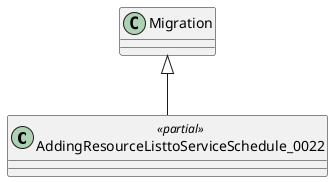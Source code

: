 @startuml
class AddingResourceListtoServiceSchedule_0022 <<partial>> {
}
Migration <|-- AddingResourceListtoServiceSchedule_0022
@enduml
